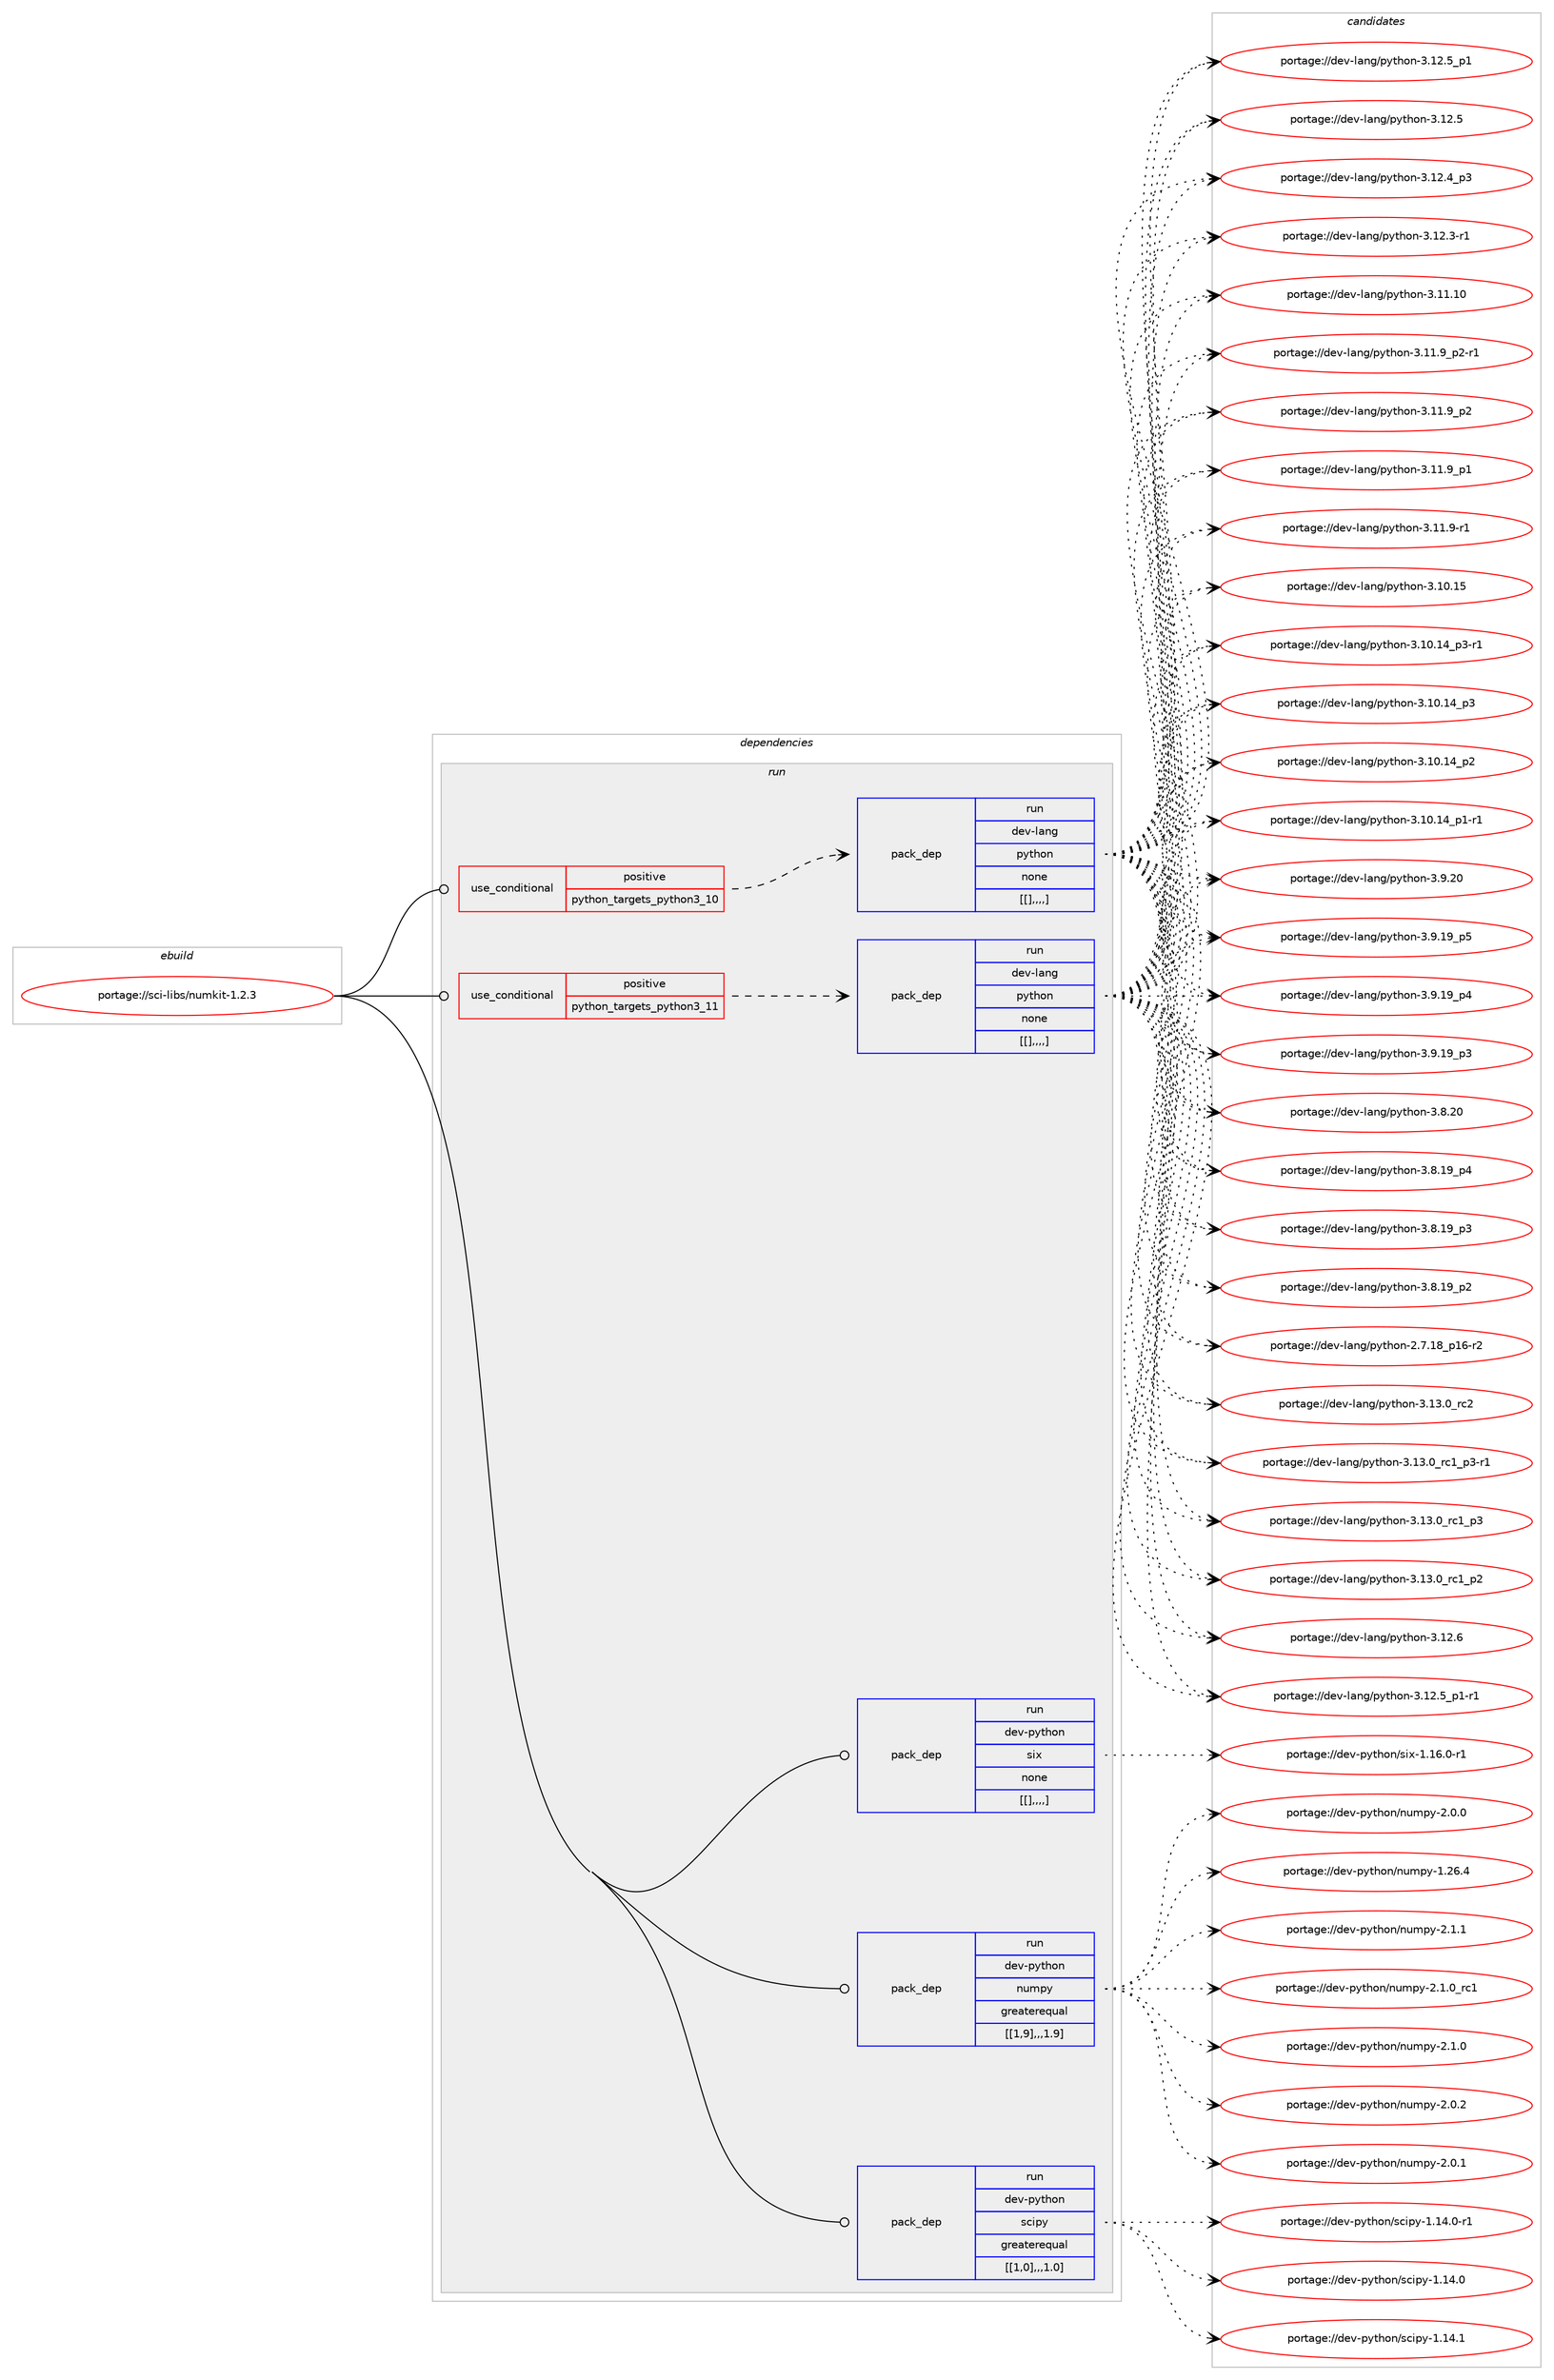 digraph prolog {

# *************
# Graph options
# *************

newrank=true;
concentrate=true;
compound=true;
graph [rankdir=LR,fontname=Helvetica,fontsize=10,ranksep=1.5];#, ranksep=2.5, nodesep=0.2];
edge  [arrowhead=vee];
node  [fontname=Helvetica,fontsize=10];

# **********
# The ebuild
# **********

subgraph cluster_leftcol {
color=gray;
label=<<i>ebuild</i>>;
id [label="portage://sci-libs/numkit-1.2.3", color=red, width=4, href="../sci-libs/numkit-1.2.3.svg"];
}

# ****************
# The dependencies
# ****************

subgraph cluster_midcol {
color=gray;
label=<<i>dependencies</i>>;
subgraph cluster_compile {
fillcolor="#eeeeee";
style=filled;
label=<<i>compile</i>>;
}
subgraph cluster_compileandrun {
fillcolor="#eeeeee";
style=filled;
label=<<i>compile and run</i>>;
}
subgraph cluster_run {
fillcolor="#eeeeee";
style=filled;
label=<<i>run</i>>;
subgraph cond110950 {
dependency420251 [label=<<TABLE BORDER="0" CELLBORDER="1" CELLSPACING="0" CELLPADDING="4"><TR><TD ROWSPAN="3" CELLPADDING="10">use_conditional</TD></TR><TR><TD>positive</TD></TR><TR><TD>python_targets_python3_10</TD></TR></TABLE>>, shape=none, color=red];
subgraph pack306293 {
dependency420252 [label=<<TABLE BORDER="0" CELLBORDER="1" CELLSPACING="0" CELLPADDING="4" WIDTH="220"><TR><TD ROWSPAN="6" CELLPADDING="30">pack_dep</TD></TR><TR><TD WIDTH="110">run</TD></TR><TR><TD>dev-lang</TD></TR><TR><TD>python</TD></TR><TR><TD>none</TD></TR><TR><TD>[[],,,,]</TD></TR></TABLE>>, shape=none, color=blue];
}
dependency420251:e -> dependency420252:w [weight=20,style="dashed",arrowhead="vee"];
}
id:e -> dependency420251:w [weight=20,style="solid",arrowhead="odot"];
subgraph cond110951 {
dependency420253 [label=<<TABLE BORDER="0" CELLBORDER="1" CELLSPACING="0" CELLPADDING="4"><TR><TD ROWSPAN="3" CELLPADDING="10">use_conditional</TD></TR><TR><TD>positive</TD></TR><TR><TD>python_targets_python3_11</TD></TR></TABLE>>, shape=none, color=red];
subgraph pack306294 {
dependency420254 [label=<<TABLE BORDER="0" CELLBORDER="1" CELLSPACING="0" CELLPADDING="4" WIDTH="220"><TR><TD ROWSPAN="6" CELLPADDING="30">pack_dep</TD></TR><TR><TD WIDTH="110">run</TD></TR><TR><TD>dev-lang</TD></TR><TR><TD>python</TD></TR><TR><TD>none</TD></TR><TR><TD>[[],,,,]</TD></TR></TABLE>>, shape=none, color=blue];
}
dependency420253:e -> dependency420254:w [weight=20,style="dashed",arrowhead="vee"];
}
id:e -> dependency420253:w [weight=20,style="solid",arrowhead="odot"];
subgraph pack306295 {
dependency420255 [label=<<TABLE BORDER="0" CELLBORDER="1" CELLSPACING="0" CELLPADDING="4" WIDTH="220"><TR><TD ROWSPAN="6" CELLPADDING="30">pack_dep</TD></TR><TR><TD WIDTH="110">run</TD></TR><TR><TD>dev-python</TD></TR><TR><TD>numpy</TD></TR><TR><TD>greaterequal</TD></TR><TR><TD>[[1,9],,,1.9]</TD></TR></TABLE>>, shape=none, color=blue];
}
id:e -> dependency420255:w [weight=20,style="solid",arrowhead="odot"];
subgraph pack306296 {
dependency420256 [label=<<TABLE BORDER="0" CELLBORDER="1" CELLSPACING="0" CELLPADDING="4" WIDTH="220"><TR><TD ROWSPAN="6" CELLPADDING="30">pack_dep</TD></TR><TR><TD WIDTH="110">run</TD></TR><TR><TD>dev-python</TD></TR><TR><TD>scipy</TD></TR><TR><TD>greaterequal</TD></TR><TR><TD>[[1,0],,,1.0]</TD></TR></TABLE>>, shape=none, color=blue];
}
id:e -> dependency420256:w [weight=20,style="solid",arrowhead="odot"];
subgraph pack306297 {
dependency420257 [label=<<TABLE BORDER="0" CELLBORDER="1" CELLSPACING="0" CELLPADDING="4" WIDTH="220"><TR><TD ROWSPAN="6" CELLPADDING="30">pack_dep</TD></TR><TR><TD WIDTH="110">run</TD></TR><TR><TD>dev-python</TD></TR><TR><TD>six</TD></TR><TR><TD>none</TD></TR><TR><TD>[[],,,,]</TD></TR></TABLE>>, shape=none, color=blue];
}
id:e -> dependency420257:w [weight=20,style="solid",arrowhead="odot"];
}
}

# **************
# The candidates
# **************

subgraph cluster_choices {
rank=same;
color=gray;
label=<<i>candidates</i>>;

subgraph choice306293 {
color=black;
nodesep=1;
choice10010111845108971101034711212111610411111045514649514648951149950 [label="portage://dev-lang/python-3.13.0_rc2", color=red, width=4,href="../dev-lang/python-3.13.0_rc2.svg"];
choice1001011184510897110103471121211161041111104551464951464895114994995112514511449 [label="portage://dev-lang/python-3.13.0_rc1_p3-r1", color=red, width=4,href="../dev-lang/python-3.13.0_rc1_p3-r1.svg"];
choice100101118451089711010347112121116104111110455146495146489511499499511251 [label="portage://dev-lang/python-3.13.0_rc1_p3", color=red, width=4,href="../dev-lang/python-3.13.0_rc1_p3.svg"];
choice100101118451089711010347112121116104111110455146495146489511499499511250 [label="portage://dev-lang/python-3.13.0_rc1_p2", color=red, width=4,href="../dev-lang/python-3.13.0_rc1_p2.svg"];
choice10010111845108971101034711212111610411111045514649504654 [label="portage://dev-lang/python-3.12.6", color=red, width=4,href="../dev-lang/python-3.12.6.svg"];
choice1001011184510897110103471121211161041111104551464950465395112494511449 [label="portage://dev-lang/python-3.12.5_p1-r1", color=red, width=4,href="../dev-lang/python-3.12.5_p1-r1.svg"];
choice100101118451089711010347112121116104111110455146495046539511249 [label="portage://dev-lang/python-3.12.5_p1", color=red, width=4,href="../dev-lang/python-3.12.5_p1.svg"];
choice10010111845108971101034711212111610411111045514649504653 [label="portage://dev-lang/python-3.12.5", color=red, width=4,href="../dev-lang/python-3.12.5.svg"];
choice100101118451089711010347112121116104111110455146495046529511251 [label="portage://dev-lang/python-3.12.4_p3", color=red, width=4,href="../dev-lang/python-3.12.4_p3.svg"];
choice100101118451089711010347112121116104111110455146495046514511449 [label="portage://dev-lang/python-3.12.3-r1", color=red, width=4,href="../dev-lang/python-3.12.3-r1.svg"];
choice1001011184510897110103471121211161041111104551464949464948 [label="portage://dev-lang/python-3.11.10", color=red, width=4,href="../dev-lang/python-3.11.10.svg"];
choice1001011184510897110103471121211161041111104551464949465795112504511449 [label="portage://dev-lang/python-3.11.9_p2-r1", color=red, width=4,href="../dev-lang/python-3.11.9_p2-r1.svg"];
choice100101118451089711010347112121116104111110455146494946579511250 [label="portage://dev-lang/python-3.11.9_p2", color=red, width=4,href="../dev-lang/python-3.11.9_p2.svg"];
choice100101118451089711010347112121116104111110455146494946579511249 [label="portage://dev-lang/python-3.11.9_p1", color=red, width=4,href="../dev-lang/python-3.11.9_p1.svg"];
choice100101118451089711010347112121116104111110455146494946574511449 [label="portage://dev-lang/python-3.11.9-r1", color=red, width=4,href="../dev-lang/python-3.11.9-r1.svg"];
choice1001011184510897110103471121211161041111104551464948464953 [label="portage://dev-lang/python-3.10.15", color=red, width=4,href="../dev-lang/python-3.10.15.svg"];
choice100101118451089711010347112121116104111110455146494846495295112514511449 [label="portage://dev-lang/python-3.10.14_p3-r1", color=red, width=4,href="../dev-lang/python-3.10.14_p3-r1.svg"];
choice10010111845108971101034711212111610411111045514649484649529511251 [label="portage://dev-lang/python-3.10.14_p3", color=red, width=4,href="../dev-lang/python-3.10.14_p3.svg"];
choice10010111845108971101034711212111610411111045514649484649529511250 [label="portage://dev-lang/python-3.10.14_p2", color=red, width=4,href="../dev-lang/python-3.10.14_p2.svg"];
choice100101118451089711010347112121116104111110455146494846495295112494511449 [label="portage://dev-lang/python-3.10.14_p1-r1", color=red, width=4,href="../dev-lang/python-3.10.14_p1-r1.svg"];
choice10010111845108971101034711212111610411111045514657465048 [label="portage://dev-lang/python-3.9.20", color=red, width=4,href="../dev-lang/python-3.9.20.svg"];
choice100101118451089711010347112121116104111110455146574649579511253 [label="portage://dev-lang/python-3.9.19_p5", color=red, width=4,href="../dev-lang/python-3.9.19_p5.svg"];
choice100101118451089711010347112121116104111110455146574649579511252 [label="portage://dev-lang/python-3.9.19_p4", color=red, width=4,href="../dev-lang/python-3.9.19_p4.svg"];
choice100101118451089711010347112121116104111110455146574649579511251 [label="portage://dev-lang/python-3.9.19_p3", color=red, width=4,href="../dev-lang/python-3.9.19_p3.svg"];
choice10010111845108971101034711212111610411111045514656465048 [label="portage://dev-lang/python-3.8.20", color=red, width=4,href="../dev-lang/python-3.8.20.svg"];
choice100101118451089711010347112121116104111110455146564649579511252 [label="portage://dev-lang/python-3.8.19_p4", color=red, width=4,href="../dev-lang/python-3.8.19_p4.svg"];
choice100101118451089711010347112121116104111110455146564649579511251 [label="portage://dev-lang/python-3.8.19_p3", color=red, width=4,href="../dev-lang/python-3.8.19_p3.svg"];
choice100101118451089711010347112121116104111110455146564649579511250 [label="portage://dev-lang/python-3.8.19_p2", color=red, width=4,href="../dev-lang/python-3.8.19_p2.svg"];
choice100101118451089711010347112121116104111110455046554649569511249544511450 [label="portage://dev-lang/python-2.7.18_p16-r2", color=red, width=4,href="../dev-lang/python-2.7.18_p16-r2.svg"];
dependency420252:e -> choice10010111845108971101034711212111610411111045514649514648951149950:w [style=dotted,weight="100"];
dependency420252:e -> choice1001011184510897110103471121211161041111104551464951464895114994995112514511449:w [style=dotted,weight="100"];
dependency420252:e -> choice100101118451089711010347112121116104111110455146495146489511499499511251:w [style=dotted,weight="100"];
dependency420252:e -> choice100101118451089711010347112121116104111110455146495146489511499499511250:w [style=dotted,weight="100"];
dependency420252:e -> choice10010111845108971101034711212111610411111045514649504654:w [style=dotted,weight="100"];
dependency420252:e -> choice1001011184510897110103471121211161041111104551464950465395112494511449:w [style=dotted,weight="100"];
dependency420252:e -> choice100101118451089711010347112121116104111110455146495046539511249:w [style=dotted,weight="100"];
dependency420252:e -> choice10010111845108971101034711212111610411111045514649504653:w [style=dotted,weight="100"];
dependency420252:e -> choice100101118451089711010347112121116104111110455146495046529511251:w [style=dotted,weight="100"];
dependency420252:e -> choice100101118451089711010347112121116104111110455146495046514511449:w [style=dotted,weight="100"];
dependency420252:e -> choice1001011184510897110103471121211161041111104551464949464948:w [style=dotted,weight="100"];
dependency420252:e -> choice1001011184510897110103471121211161041111104551464949465795112504511449:w [style=dotted,weight="100"];
dependency420252:e -> choice100101118451089711010347112121116104111110455146494946579511250:w [style=dotted,weight="100"];
dependency420252:e -> choice100101118451089711010347112121116104111110455146494946579511249:w [style=dotted,weight="100"];
dependency420252:e -> choice100101118451089711010347112121116104111110455146494946574511449:w [style=dotted,weight="100"];
dependency420252:e -> choice1001011184510897110103471121211161041111104551464948464953:w [style=dotted,weight="100"];
dependency420252:e -> choice100101118451089711010347112121116104111110455146494846495295112514511449:w [style=dotted,weight="100"];
dependency420252:e -> choice10010111845108971101034711212111610411111045514649484649529511251:w [style=dotted,weight="100"];
dependency420252:e -> choice10010111845108971101034711212111610411111045514649484649529511250:w [style=dotted,weight="100"];
dependency420252:e -> choice100101118451089711010347112121116104111110455146494846495295112494511449:w [style=dotted,weight="100"];
dependency420252:e -> choice10010111845108971101034711212111610411111045514657465048:w [style=dotted,weight="100"];
dependency420252:e -> choice100101118451089711010347112121116104111110455146574649579511253:w [style=dotted,weight="100"];
dependency420252:e -> choice100101118451089711010347112121116104111110455146574649579511252:w [style=dotted,weight="100"];
dependency420252:e -> choice100101118451089711010347112121116104111110455146574649579511251:w [style=dotted,weight="100"];
dependency420252:e -> choice10010111845108971101034711212111610411111045514656465048:w [style=dotted,weight="100"];
dependency420252:e -> choice100101118451089711010347112121116104111110455146564649579511252:w [style=dotted,weight="100"];
dependency420252:e -> choice100101118451089711010347112121116104111110455146564649579511251:w [style=dotted,weight="100"];
dependency420252:e -> choice100101118451089711010347112121116104111110455146564649579511250:w [style=dotted,weight="100"];
dependency420252:e -> choice100101118451089711010347112121116104111110455046554649569511249544511450:w [style=dotted,weight="100"];
}
subgraph choice306294 {
color=black;
nodesep=1;
choice10010111845108971101034711212111610411111045514649514648951149950 [label="portage://dev-lang/python-3.13.0_rc2", color=red, width=4,href="../dev-lang/python-3.13.0_rc2.svg"];
choice1001011184510897110103471121211161041111104551464951464895114994995112514511449 [label="portage://dev-lang/python-3.13.0_rc1_p3-r1", color=red, width=4,href="../dev-lang/python-3.13.0_rc1_p3-r1.svg"];
choice100101118451089711010347112121116104111110455146495146489511499499511251 [label="portage://dev-lang/python-3.13.0_rc1_p3", color=red, width=4,href="../dev-lang/python-3.13.0_rc1_p3.svg"];
choice100101118451089711010347112121116104111110455146495146489511499499511250 [label="portage://dev-lang/python-3.13.0_rc1_p2", color=red, width=4,href="../dev-lang/python-3.13.0_rc1_p2.svg"];
choice10010111845108971101034711212111610411111045514649504654 [label="portage://dev-lang/python-3.12.6", color=red, width=4,href="../dev-lang/python-3.12.6.svg"];
choice1001011184510897110103471121211161041111104551464950465395112494511449 [label="portage://dev-lang/python-3.12.5_p1-r1", color=red, width=4,href="../dev-lang/python-3.12.5_p1-r1.svg"];
choice100101118451089711010347112121116104111110455146495046539511249 [label="portage://dev-lang/python-3.12.5_p1", color=red, width=4,href="../dev-lang/python-3.12.5_p1.svg"];
choice10010111845108971101034711212111610411111045514649504653 [label="portage://dev-lang/python-3.12.5", color=red, width=4,href="../dev-lang/python-3.12.5.svg"];
choice100101118451089711010347112121116104111110455146495046529511251 [label="portage://dev-lang/python-3.12.4_p3", color=red, width=4,href="../dev-lang/python-3.12.4_p3.svg"];
choice100101118451089711010347112121116104111110455146495046514511449 [label="portage://dev-lang/python-3.12.3-r1", color=red, width=4,href="../dev-lang/python-3.12.3-r1.svg"];
choice1001011184510897110103471121211161041111104551464949464948 [label="portage://dev-lang/python-3.11.10", color=red, width=4,href="../dev-lang/python-3.11.10.svg"];
choice1001011184510897110103471121211161041111104551464949465795112504511449 [label="portage://dev-lang/python-3.11.9_p2-r1", color=red, width=4,href="../dev-lang/python-3.11.9_p2-r1.svg"];
choice100101118451089711010347112121116104111110455146494946579511250 [label="portage://dev-lang/python-3.11.9_p2", color=red, width=4,href="../dev-lang/python-3.11.9_p2.svg"];
choice100101118451089711010347112121116104111110455146494946579511249 [label="portage://dev-lang/python-3.11.9_p1", color=red, width=4,href="../dev-lang/python-3.11.9_p1.svg"];
choice100101118451089711010347112121116104111110455146494946574511449 [label="portage://dev-lang/python-3.11.9-r1", color=red, width=4,href="../dev-lang/python-3.11.9-r1.svg"];
choice1001011184510897110103471121211161041111104551464948464953 [label="portage://dev-lang/python-3.10.15", color=red, width=4,href="../dev-lang/python-3.10.15.svg"];
choice100101118451089711010347112121116104111110455146494846495295112514511449 [label="portage://dev-lang/python-3.10.14_p3-r1", color=red, width=4,href="../dev-lang/python-3.10.14_p3-r1.svg"];
choice10010111845108971101034711212111610411111045514649484649529511251 [label="portage://dev-lang/python-3.10.14_p3", color=red, width=4,href="../dev-lang/python-3.10.14_p3.svg"];
choice10010111845108971101034711212111610411111045514649484649529511250 [label="portage://dev-lang/python-3.10.14_p2", color=red, width=4,href="../dev-lang/python-3.10.14_p2.svg"];
choice100101118451089711010347112121116104111110455146494846495295112494511449 [label="portage://dev-lang/python-3.10.14_p1-r1", color=red, width=4,href="../dev-lang/python-3.10.14_p1-r1.svg"];
choice10010111845108971101034711212111610411111045514657465048 [label="portage://dev-lang/python-3.9.20", color=red, width=4,href="../dev-lang/python-3.9.20.svg"];
choice100101118451089711010347112121116104111110455146574649579511253 [label="portage://dev-lang/python-3.9.19_p5", color=red, width=4,href="../dev-lang/python-3.9.19_p5.svg"];
choice100101118451089711010347112121116104111110455146574649579511252 [label="portage://dev-lang/python-3.9.19_p4", color=red, width=4,href="../dev-lang/python-3.9.19_p4.svg"];
choice100101118451089711010347112121116104111110455146574649579511251 [label="portage://dev-lang/python-3.9.19_p3", color=red, width=4,href="../dev-lang/python-3.9.19_p3.svg"];
choice10010111845108971101034711212111610411111045514656465048 [label="portage://dev-lang/python-3.8.20", color=red, width=4,href="../dev-lang/python-3.8.20.svg"];
choice100101118451089711010347112121116104111110455146564649579511252 [label="portage://dev-lang/python-3.8.19_p4", color=red, width=4,href="../dev-lang/python-3.8.19_p4.svg"];
choice100101118451089711010347112121116104111110455146564649579511251 [label="portage://dev-lang/python-3.8.19_p3", color=red, width=4,href="../dev-lang/python-3.8.19_p3.svg"];
choice100101118451089711010347112121116104111110455146564649579511250 [label="portage://dev-lang/python-3.8.19_p2", color=red, width=4,href="../dev-lang/python-3.8.19_p2.svg"];
choice100101118451089711010347112121116104111110455046554649569511249544511450 [label="portage://dev-lang/python-2.7.18_p16-r2", color=red, width=4,href="../dev-lang/python-2.7.18_p16-r2.svg"];
dependency420254:e -> choice10010111845108971101034711212111610411111045514649514648951149950:w [style=dotted,weight="100"];
dependency420254:e -> choice1001011184510897110103471121211161041111104551464951464895114994995112514511449:w [style=dotted,weight="100"];
dependency420254:e -> choice100101118451089711010347112121116104111110455146495146489511499499511251:w [style=dotted,weight="100"];
dependency420254:e -> choice100101118451089711010347112121116104111110455146495146489511499499511250:w [style=dotted,weight="100"];
dependency420254:e -> choice10010111845108971101034711212111610411111045514649504654:w [style=dotted,weight="100"];
dependency420254:e -> choice1001011184510897110103471121211161041111104551464950465395112494511449:w [style=dotted,weight="100"];
dependency420254:e -> choice100101118451089711010347112121116104111110455146495046539511249:w [style=dotted,weight="100"];
dependency420254:e -> choice10010111845108971101034711212111610411111045514649504653:w [style=dotted,weight="100"];
dependency420254:e -> choice100101118451089711010347112121116104111110455146495046529511251:w [style=dotted,weight="100"];
dependency420254:e -> choice100101118451089711010347112121116104111110455146495046514511449:w [style=dotted,weight="100"];
dependency420254:e -> choice1001011184510897110103471121211161041111104551464949464948:w [style=dotted,weight="100"];
dependency420254:e -> choice1001011184510897110103471121211161041111104551464949465795112504511449:w [style=dotted,weight="100"];
dependency420254:e -> choice100101118451089711010347112121116104111110455146494946579511250:w [style=dotted,weight="100"];
dependency420254:e -> choice100101118451089711010347112121116104111110455146494946579511249:w [style=dotted,weight="100"];
dependency420254:e -> choice100101118451089711010347112121116104111110455146494946574511449:w [style=dotted,weight="100"];
dependency420254:e -> choice1001011184510897110103471121211161041111104551464948464953:w [style=dotted,weight="100"];
dependency420254:e -> choice100101118451089711010347112121116104111110455146494846495295112514511449:w [style=dotted,weight="100"];
dependency420254:e -> choice10010111845108971101034711212111610411111045514649484649529511251:w [style=dotted,weight="100"];
dependency420254:e -> choice10010111845108971101034711212111610411111045514649484649529511250:w [style=dotted,weight="100"];
dependency420254:e -> choice100101118451089711010347112121116104111110455146494846495295112494511449:w [style=dotted,weight="100"];
dependency420254:e -> choice10010111845108971101034711212111610411111045514657465048:w [style=dotted,weight="100"];
dependency420254:e -> choice100101118451089711010347112121116104111110455146574649579511253:w [style=dotted,weight="100"];
dependency420254:e -> choice100101118451089711010347112121116104111110455146574649579511252:w [style=dotted,weight="100"];
dependency420254:e -> choice100101118451089711010347112121116104111110455146574649579511251:w [style=dotted,weight="100"];
dependency420254:e -> choice10010111845108971101034711212111610411111045514656465048:w [style=dotted,weight="100"];
dependency420254:e -> choice100101118451089711010347112121116104111110455146564649579511252:w [style=dotted,weight="100"];
dependency420254:e -> choice100101118451089711010347112121116104111110455146564649579511251:w [style=dotted,weight="100"];
dependency420254:e -> choice100101118451089711010347112121116104111110455146564649579511250:w [style=dotted,weight="100"];
dependency420254:e -> choice100101118451089711010347112121116104111110455046554649569511249544511450:w [style=dotted,weight="100"];
}
subgraph choice306295 {
color=black;
nodesep=1;
choice1001011184511212111610411111047110117109112121455046494649 [label="portage://dev-python/numpy-2.1.1", color=red, width=4,href="../dev-python/numpy-2.1.1.svg"];
choice1001011184511212111610411111047110117109112121455046494648951149949 [label="portage://dev-python/numpy-2.1.0_rc1", color=red, width=4,href="../dev-python/numpy-2.1.0_rc1.svg"];
choice1001011184511212111610411111047110117109112121455046494648 [label="portage://dev-python/numpy-2.1.0", color=red, width=4,href="../dev-python/numpy-2.1.0.svg"];
choice1001011184511212111610411111047110117109112121455046484650 [label="portage://dev-python/numpy-2.0.2", color=red, width=4,href="../dev-python/numpy-2.0.2.svg"];
choice1001011184511212111610411111047110117109112121455046484649 [label="portage://dev-python/numpy-2.0.1", color=red, width=4,href="../dev-python/numpy-2.0.1.svg"];
choice1001011184511212111610411111047110117109112121455046484648 [label="portage://dev-python/numpy-2.0.0", color=red, width=4,href="../dev-python/numpy-2.0.0.svg"];
choice100101118451121211161041111104711011710911212145494650544652 [label="portage://dev-python/numpy-1.26.4", color=red, width=4,href="../dev-python/numpy-1.26.4.svg"];
dependency420255:e -> choice1001011184511212111610411111047110117109112121455046494649:w [style=dotted,weight="100"];
dependency420255:e -> choice1001011184511212111610411111047110117109112121455046494648951149949:w [style=dotted,weight="100"];
dependency420255:e -> choice1001011184511212111610411111047110117109112121455046494648:w [style=dotted,weight="100"];
dependency420255:e -> choice1001011184511212111610411111047110117109112121455046484650:w [style=dotted,weight="100"];
dependency420255:e -> choice1001011184511212111610411111047110117109112121455046484649:w [style=dotted,weight="100"];
dependency420255:e -> choice1001011184511212111610411111047110117109112121455046484648:w [style=dotted,weight="100"];
dependency420255:e -> choice100101118451121211161041111104711011710911212145494650544652:w [style=dotted,weight="100"];
}
subgraph choice306296 {
color=black;
nodesep=1;
choice10010111845112121116104111110471159910511212145494649524649 [label="portage://dev-python/scipy-1.14.1", color=red, width=4,href="../dev-python/scipy-1.14.1.svg"];
choice100101118451121211161041111104711599105112121454946495246484511449 [label="portage://dev-python/scipy-1.14.0-r1", color=red, width=4,href="../dev-python/scipy-1.14.0-r1.svg"];
choice10010111845112121116104111110471159910511212145494649524648 [label="portage://dev-python/scipy-1.14.0", color=red, width=4,href="../dev-python/scipy-1.14.0.svg"];
dependency420256:e -> choice10010111845112121116104111110471159910511212145494649524649:w [style=dotted,weight="100"];
dependency420256:e -> choice100101118451121211161041111104711599105112121454946495246484511449:w [style=dotted,weight="100"];
dependency420256:e -> choice10010111845112121116104111110471159910511212145494649524648:w [style=dotted,weight="100"];
}
subgraph choice306297 {
color=black;
nodesep=1;
choice1001011184511212111610411111047115105120454946495446484511449 [label="portage://dev-python/six-1.16.0-r1", color=red, width=4,href="../dev-python/six-1.16.0-r1.svg"];
dependency420257:e -> choice1001011184511212111610411111047115105120454946495446484511449:w [style=dotted,weight="100"];
}
}

}
